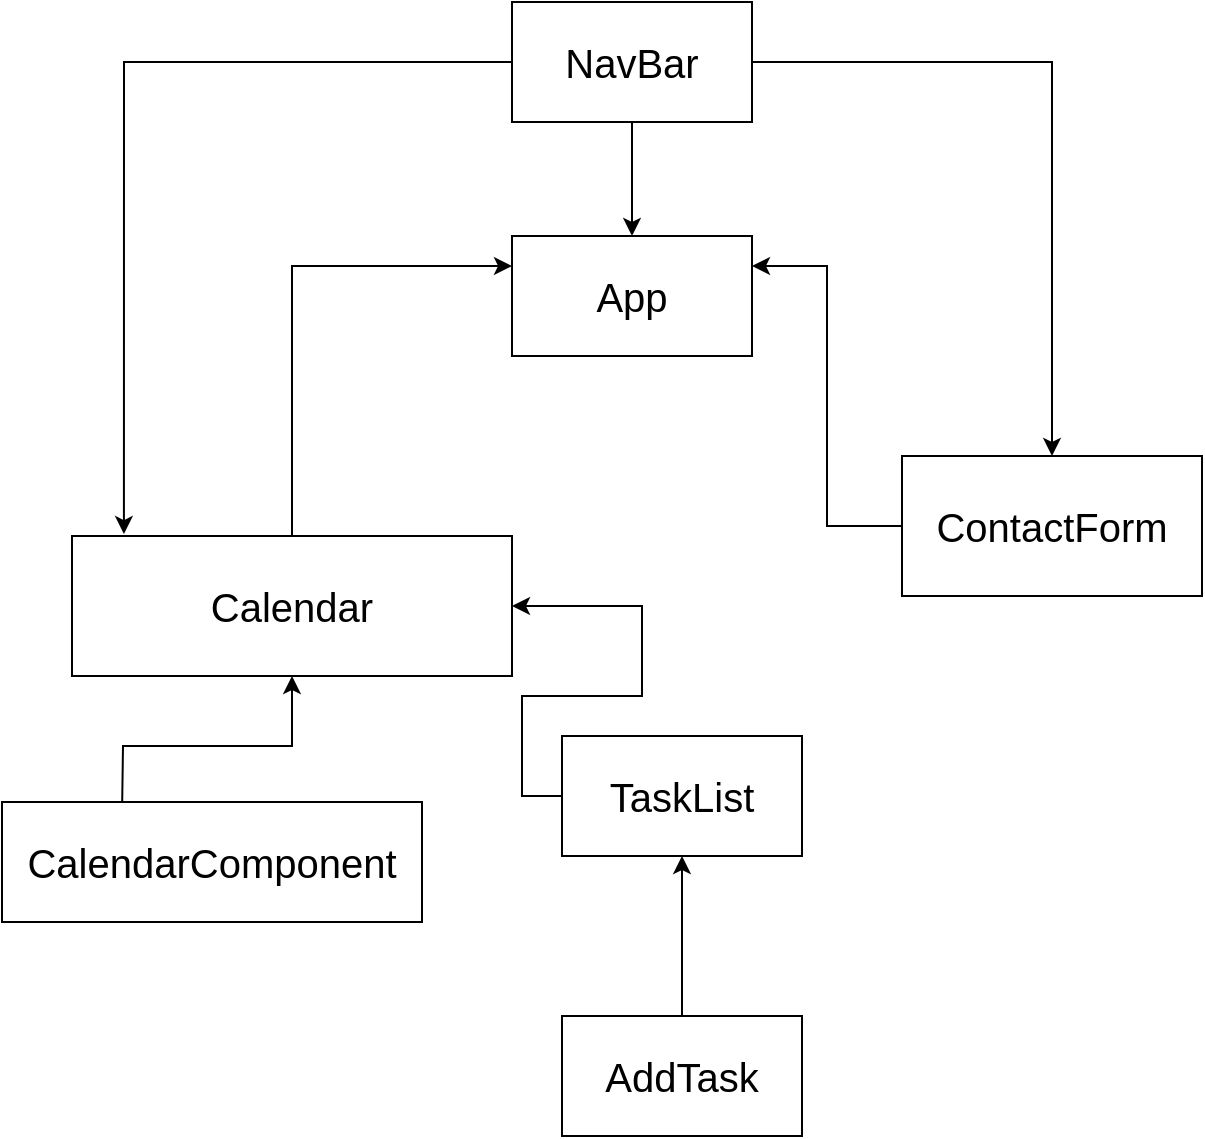 <mxfile version="23.1.5" type="github">
  <diagram name="Page-1" id="-oKc7pRh8jwXHV_G5y64">
    <mxGraphModel dx="1026" dy="636" grid="1" gridSize="10" guides="1" tooltips="1" connect="1" arrows="1" fold="1" page="1" pageScale="1" pageWidth="850" pageHeight="1100" math="0" shadow="0">
      <root>
        <mxCell id="0" />
        <mxCell id="1" parent="0" />
        <mxCell id="ExvomEdr3O3iMhSIufZM-1" value="&lt;font style=&quot;font-size: 20px;&quot;&gt;App&lt;/font&gt;" style="rounded=0;whiteSpace=wrap;html=1;" vertex="1" parent="1">
          <mxGeometry x="365" y="137" width="120" height="60" as="geometry" />
        </mxCell>
        <mxCell id="ExvomEdr3O3iMhSIufZM-5" style="edgeStyle=orthogonalEdgeStyle;rounded=0;orthogonalLoop=1;jettySize=auto;html=1;exitX=0.5;exitY=0;exitDx=0;exitDy=0;entryX=0;entryY=0.25;entryDx=0;entryDy=0;" edge="1" parent="1" source="ExvomEdr3O3iMhSIufZM-2" target="ExvomEdr3O3iMhSIufZM-1">
          <mxGeometry relative="1" as="geometry" />
        </mxCell>
        <mxCell id="ExvomEdr3O3iMhSIufZM-2" value="&lt;font style=&quot;font-size: 20px;&quot;&gt;Calendar&lt;/font&gt;" style="rounded=0;whiteSpace=wrap;html=1;" vertex="1" parent="1">
          <mxGeometry x="145" y="287" width="220" height="70" as="geometry" />
        </mxCell>
        <mxCell id="ExvomEdr3O3iMhSIufZM-4" style="edgeStyle=orthogonalEdgeStyle;rounded=0;orthogonalLoop=1;jettySize=auto;html=1;" edge="1" parent="1" target="ExvomEdr3O3iMhSIufZM-2">
          <mxGeometry relative="1" as="geometry">
            <mxPoint x="170" y="427" as="sourcePoint" />
          </mxGeometry>
        </mxCell>
        <mxCell id="ExvomEdr3O3iMhSIufZM-3" value="&lt;font style=&quot;font-size: 20px;&quot;&gt;CalendarComponent&lt;/font&gt;" style="rounded=0;whiteSpace=wrap;html=1;" vertex="1" parent="1">
          <mxGeometry x="110" y="420" width="210" height="60" as="geometry" />
        </mxCell>
        <mxCell id="ExvomEdr3O3iMhSIufZM-7" style="edgeStyle=orthogonalEdgeStyle;rounded=0;orthogonalLoop=1;jettySize=auto;html=1;entryX=1;entryY=0.5;entryDx=0;entryDy=0;" edge="1" parent="1" source="ExvomEdr3O3iMhSIufZM-6" target="ExvomEdr3O3iMhSIufZM-2">
          <mxGeometry relative="1" as="geometry">
            <Array as="points">
              <mxPoint x="370" y="417" />
              <mxPoint x="370" y="367" />
              <mxPoint x="430" y="367" />
              <mxPoint x="430" y="322" />
            </Array>
          </mxGeometry>
        </mxCell>
        <mxCell id="ExvomEdr3O3iMhSIufZM-6" value="&lt;font style=&quot;font-size: 20px;&quot;&gt;TaskList&lt;/font&gt;" style="rounded=0;whiteSpace=wrap;html=1;" vertex="1" parent="1">
          <mxGeometry x="390" y="387" width="120" height="60" as="geometry" />
        </mxCell>
        <mxCell id="ExvomEdr3O3iMhSIufZM-9" style="edgeStyle=orthogonalEdgeStyle;rounded=0;orthogonalLoop=1;jettySize=auto;html=1;entryX=0.5;entryY=1;entryDx=0;entryDy=0;" edge="1" parent="1" source="ExvomEdr3O3iMhSIufZM-8" target="ExvomEdr3O3iMhSIufZM-6">
          <mxGeometry relative="1" as="geometry" />
        </mxCell>
        <mxCell id="ExvomEdr3O3iMhSIufZM-8" value="&lt;font style=&quot;font-size: 20px;&quot;&gt;AddTask&lt;/font&gt;" style="rounded=0;whiteSpace=wrap;html=1;" vertex="1" parent="1">
          <mxGeometry x="390" y="527" width="120" height="60" as="geometry" />
        </mxCell>
        <mxCell id="ExvomEdr3O3iMhSIufZM-11" style="edgeStyle=orthogonalEdgeStyle;rounded=0;orthogonalLoop=1;jettySize=auto;html=1;entryX=1;entryY=0.25;entryDx=0;entryDy=0;" edge="1" parent="1" source="ExvomEdr3O3iMhSIufZM-10" target="ExvomEdr3O3iMhSIufZM-1">
          <mxGeometry relative="1" as="geometry" />
        </mxCell>
        <mxCell id="ExvomEdr3O3iMhSIufZM-10" value="&lt;font style=&quot;font-size: 20px;&quot;&gt;ContactForm&lt;/font&gt;" style="rounded=0;whiteSpace=wrap;html=1;" vertex="1" parent="1">
          <mxGeometry x="560" y="247" width="150" height="70" as="geometry" />
        </mxCell>
        <mxCell id="ExvomEdr3O3iMhSIufZM-13" style="edgeStyle=orthogonalEdgeStyle;rounded=0;orthogonalLoop=1;jettySize=auto;html=1;exitX=1;exitY=0.5;exitDx=0;exitDy=0;entryX=0.5;entryY=0;entryDx=0;entryDy=0;" edge="1" parent="1" source="ExvomEdr3O3iMhSIufZM-12" target="ExvomEdr3O3iMhSIufZM-10">
          <mxGeometry relative="1" as="geometry" />
        </mxCell>
        <mxCell id="ExvomEdr3O3iMhSIufZM-15" style="edgeStyle=orthogonalEdgeStyle;rounded=0;orthogonalLoop=1;jettySize=auto;html=1;exitX=0.5;exitY=1;exitDx=0;exitDy=0;entryX=0.5;entryY=0;entryDx=0;entryDy=0;" edge="1" parent="1" source="ExvomEdr3O3iMhSIufZM-12" target="ExvomEdr3O3iMhSIufZM-1">
          <mxGeometry relative="1" as="geometry" />
        </mxCell>
        <mxCell id="ExvomEdr3O3iMhSIufZM-12" value="&lt;font style=&quot;font-size: 20px;&quot;&gt;NavBar&lt;/font&gt;" style="rounded=0;whiteSpace=wrap;html=1;" vertex="1" parent="1">
          <mxGeometry x="365" y="20" width="120" height="60" as="geometry" />
        </mxCell>
        <mxCell id="ExvomEdr3O3iMhSIufZM-14" style="edgeStyle=orthogonalEdgeStyle;rounded=0;orthogonalLoop=1;jettySize=auto;html=1;exitX=0;exitY=0.5;exitDx=0;exitDy=0;entryX=0.118;entryY=-0.014;entryDx=0;entryDy=0;entryPerimeter=0;" edge="1" parent="1" source="ExvomEdr3O3iMhSIufZM-12" target="ExvomEdr3O3iMhSIufZM-2">
          <mxGeometry relative="1" as="geometry" />
        </mxCell>
      </root>
    </mxGraphModel>
  </diagram>
</mxfile>
